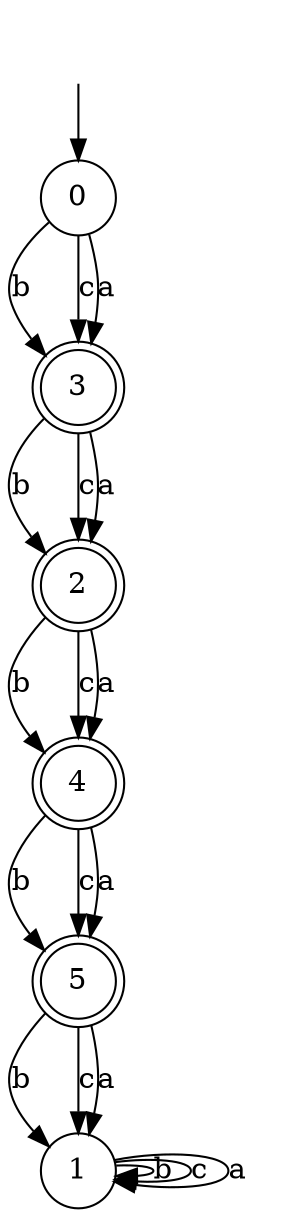 digraph g {
__start [label=""shape=none]
	0[shape="circle" label="0"]
	1[shape="circle" label="1"]
	2[shape="doublecircle" label="2"]
	3[shape="doublecircle" label="3"]
	4[shape="doublecircle" label="4"]
	5[shape="doublecircle" label="5"]
__start -> 0
	0->3 [label="b"]
	0->3 [label="c"]
	0->3 [label="a"]
	1->1 [label="b"]
	1->1 [label="c"]
	1->1 [label="a"]
	2->4 [label="b"]
	2->4 [label="c"]
	2->4 [label="a"]
	3->2 [label="b"]
	3->2 [label="c"]
	3->2 [label="a"]
	4->5 [label="b"]
	4->5 [label="c"]
	4->5 [label="a"]
	5->1 [label="b"]
	5->1 [label="c"]
	5->1 [label="a"]
}